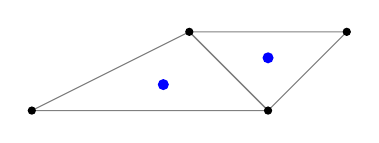 \begin{tikzpicture}[
  mesh/.style={gray},
  vertex/.style={circle, black, fill, inner sep=0pt, minimum size = 3pt},
centroid/.style={circle, blue, fill, inner sep=0pt, minimum size = 4pt}]

\draw[mesh] (0,0) -- (3,0) -- (2,1) -- cycle;
\draw[mesh] (3,0) -- (4,1) -- (2,1) -- cycle;
\node[vertex] (v1) at (0,0) {};
\node[vertex] (v2) at (3,0) {};
\node[vertex] (v3) at (2,1) {};
\node[vertex] (v4) at (4,1) {};

\node[centroid] (c1) at (1.67, 0.33) {};
\node[centroid] (c2) at (3, 0.67) {};
\end{tikzpicture}
